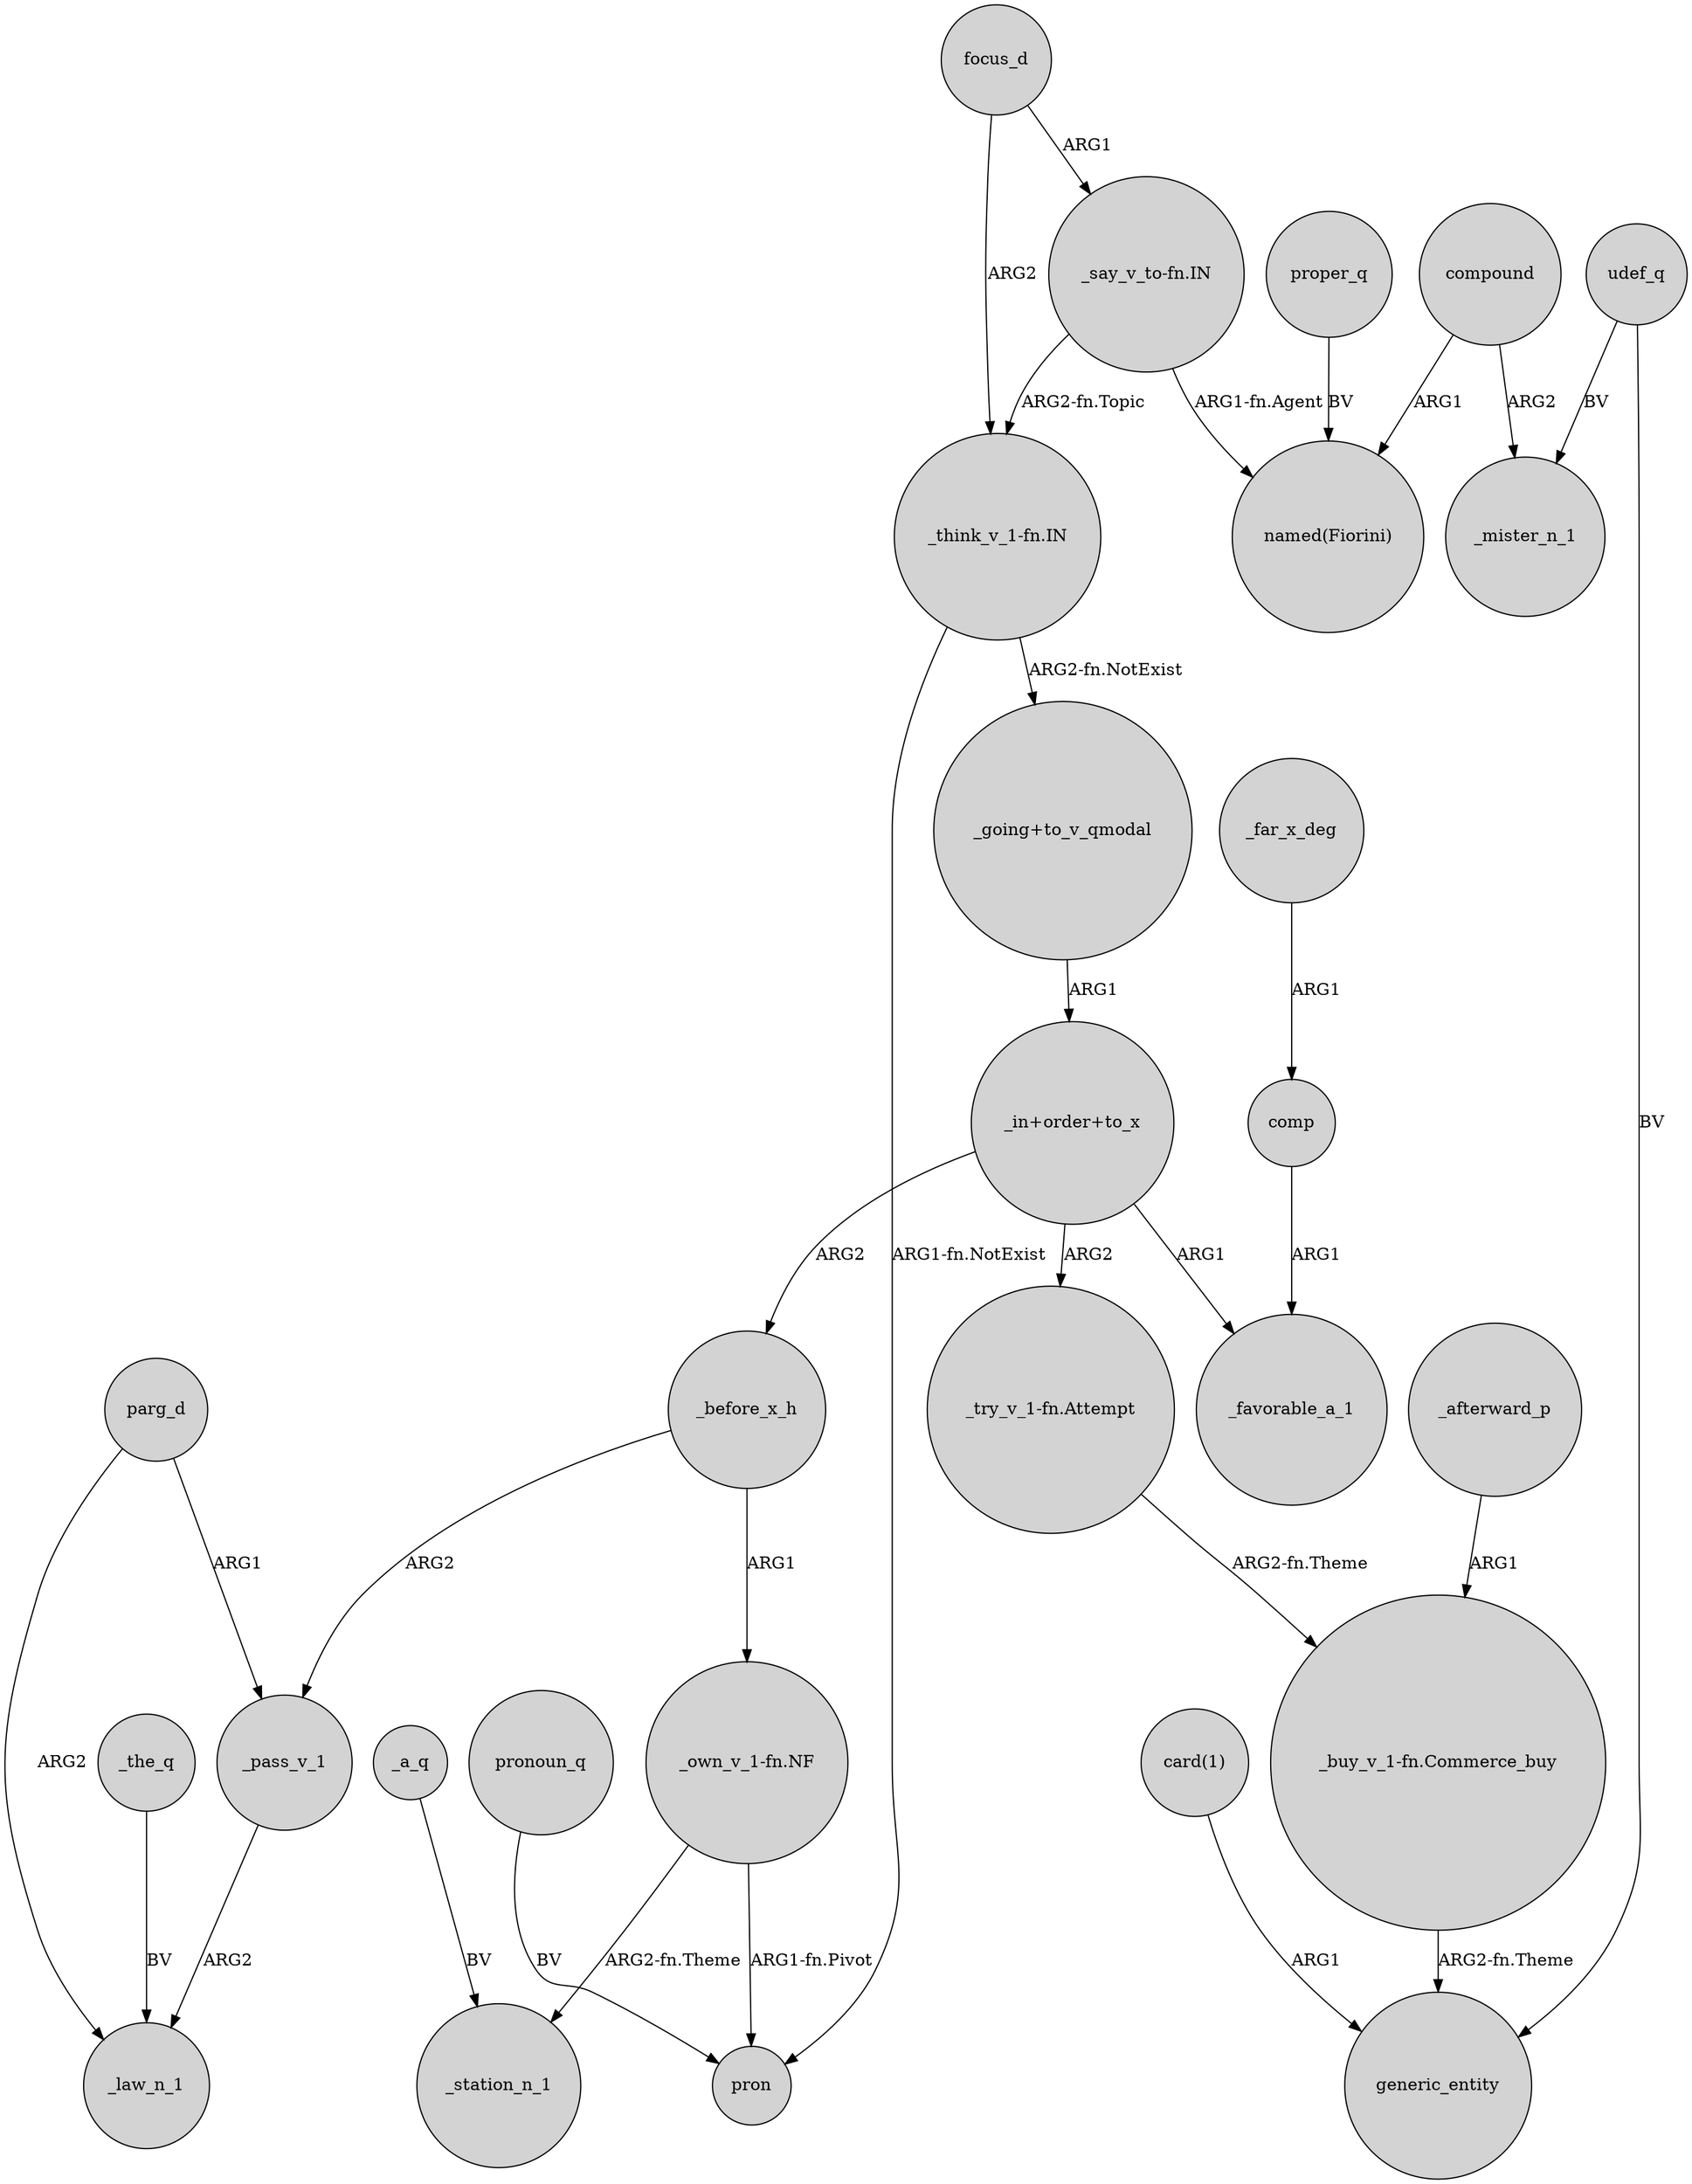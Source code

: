 digraph {
	node [shape=circle style=filled]
	"_think_v_1-fn.IN" -> "_going+to_v_qmodal" [label="ARG2-fn.NotExist"]
	_afterward_p -> "_buy_v_1-fn.Commerce_buy" [label=ARG1]
	focus_d -> "_think_v_1-fn.IN" [label=ARG2]
	udef_q -> generic_entity [label=BV]
	"_think_v_1-fn.IN" -> pron [label="ARG1-fn.NotExist"]
	compound -> "named(Fiorini)" [label=ARG1]
	compound -> _mister_n_1 [label=ARG2]
	"_own_v_1-fn.NF" -> _station_n_1 [label="ARG2-fn.Theme"]
	udef_q -> _mister_n_1 [label=BV]
	parg_d -> _pass_v_1 [label=ARG1]
	"_say_v_to-fn.IN" -> "_think_v_1-fn.IN" [label="ARG2-fn.Topic"]
	_a_q -> _station_n_1 [label=BV]
	_before_x_h -> _pass_v_1 [label=ARG2]
	_before_x_h -> "_own_v_1-fn.NF" [label=ARG1]
	"_try_v_1-fn.Attempt" -> "_buy_v_1-fn.Commerce_buy" [label="ARG2-fn.Theme"]
	pronoun_q -> pron [label=BV]
	"_own_v_1-fn.NF" -> pron [label="ARG1-fn.Pivot"]
	parg_d -> _law_n_1 [label=ARG2]
	_pass_v_1 -> _law_n_1 [label=ARG2]
	"_in+order+to_x" -> _favorable_a_1 [label=ARG1]
	"_buy_v_1-fn.Commerce_buy" -> generic_entity [label="ARG2-fn.Theme"]
	proper_q -> "named(Fiorini)" [label=BV]
	_the_q -> _law_n_1 [label=BV]
	"_say_v_to-fn.IN" -> "named(Fiorini)" [label="ARG1-fn.Agent"]
	"_in+order+to_x" -> _before_x_h [label=ARG2]
	_far_x_deg -> comp [label=ARG1]
	"card(1)" -> generic_entity [label=ARG1]
	"_going+to_v_qmodal" -> "_in+order+to_x" [label=ARG1]
	comp -> _favorable_a_1 [label=ARG1]
	"_in+order+to_x" -> "_try_v_1-fn.Attempt" [label=ARG2]
	focus_d -> "_say_v_to-fn.IN" [label=ARG1]
}
